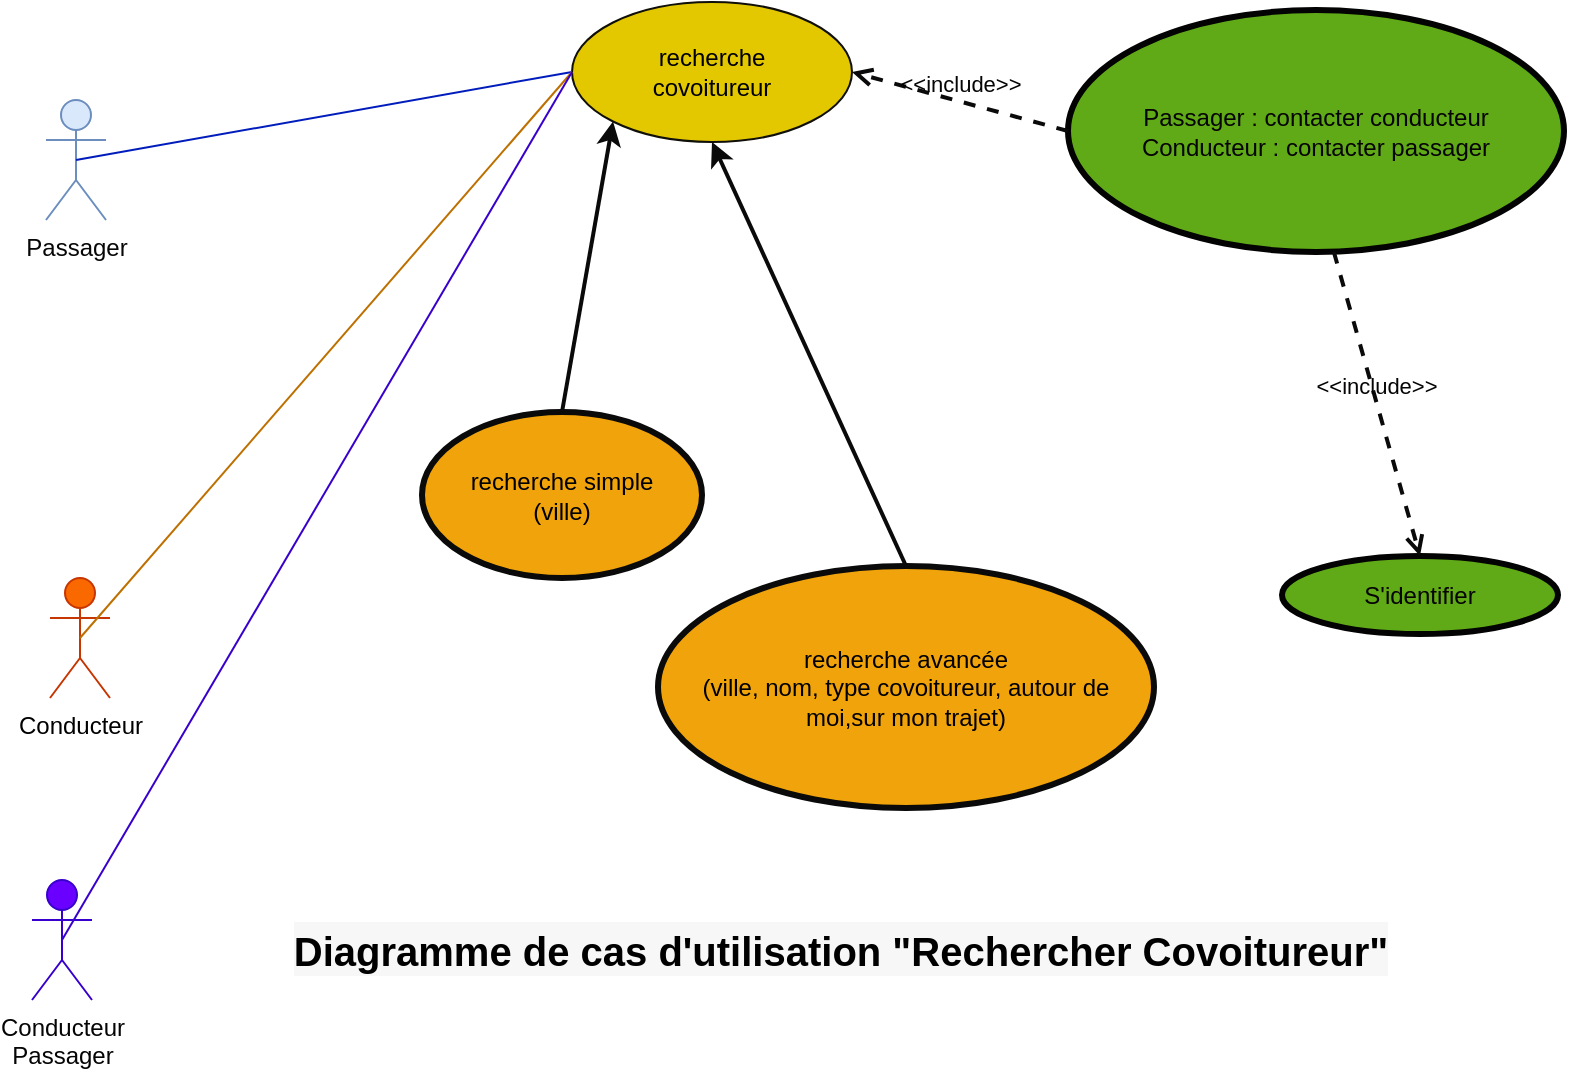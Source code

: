 <mxfile>
    <diagram id="BssXUNw3xtQGtV8NK0rr" name="Page-1">
        <mxGraphModel dx="1146" dy="757" grid="0" gridSize="10" guides="1" tooltips="1" connect="1" arrows="1" fold="1" page="1" pageScale="1" pageWidth="850" pageHeight="1100" background="#ffffff" math="0" shadow="0">
            <root>
                <mxCell id="0"/>
                <mxCell id="1" parent="0"/>
                <mxCell id="3" value="Passager" style="shape=umlActor;verticalLabelPosition=bottom;verticalAlign=top;html=1;fillColor=#dae8fc;strokeColor=#6c8ebf;fontColor=#080707;" parent="1" vertex="1">
                    <mxGeometry x="62" y="196" width="30" height="60" as="geometry"/>
                </mxCell>
                <mxCell id="4" value="Conducteur" style="shape=umlActor;verticalLabelPosition=bottom;verticalAlign=top;html=1;fillColor=#fa6800;strokeColor=#C73500;fontColor=#000000;" parent="1" vertex="1">
                    <mxGeometry x="64" y="435" width="30" height="60" as="geometry"/>
                </mxCell>
                <mxCell id="5" value="recherche &lt;br&gt;covoitureur" style="ellipse;whiteSpace=wrap;html=1;fillColor=#e3c800;strokeColor=#100f0a;fontColor=#000000;" parent="1" vertex="1">
                    <mxGeometry x="325" y="147" width="140" height="70" as="geometry"/>
                </mxCell>
                <mxCell id="6" value="recherche simple&lt;br&gt;(ville)" style="ellipse;whiteSpace=wrap;html=1;fillColor=#f0a30a;strokeColor=#0b0a0a;fontColor=#000000;strokeWidth=3;" parent="1" vertex="1">
                    <mxGeometry x="250" y="352" width="140" height="83" as="geometry"/>
                </mxCell>
                <mxCell id="8" value="recherche avancée&lt;br&gt;(ville, nom, type covoitureur, autour de moi,sur mon trajet)" style="ellipse;whiteSpace=wrap;html=1;fillColor=#f0a30a;strokeColor=#0b0a0a;fontColor=#000000;strokeWidth=3;" parent="1" vertex="1">
                    <mxGeometry x="368" y="429" width="248" height="121" as="geometry"/>
                </mxCell>
                <mxCell id="9" value="Passager : contacter conducteur&lt;br&gt;Conducteur : contacter passager" style="ellipse;whiteSpace=wrap;html=1;fillColor=#60a917;strokeColor=#020302;fontColor=#060404;strokeWidth=3;" parent="1" vertex="1">
                    <mxGeometry x="573" y="151" width="248" height="121" as="geometry"/>
                </mxCell>
                <mxCell id="10" value="S'identifier" style="ellipse;whiteSpace=wrap;html=1;fillColor=#60a917;strokeColor=#020302;fontColor=#060404;strokeWidth=3;" parent="1" vertex="1">
                    <mxGeometry x="680" y="424" width="138" height="39" as="geometry"/>
                </mxCell>
                <mxCell id="11" value="" style="endArrow=none;html=1;fontColor=#060404;exitX=0.5;exitY=0.5;exitDx=0;exitDy=0;exitPerimeter=0;entryX=0;entryY=0.5;entryDx=0;entryDy=0;fillColor=#0050ef;strokeColor=#001DBC;" parent="1" source="3" target="5" edge="1">
                    <mxGeometry width="50" height="50" relative="1" as="geometry">
                        <mxPoint x="216" y="230" as="sourcePoint"/>
                        <mxPoint x="266" y="180" as="targetPoint"/>
                    </mxGeometry>
                </mxCell>
                <mxCell id="12" value="" style="endArrow=none;html=1;fontColor=#060404;exitX=0.5;exitY=0.5;exitDx=0;exitDy=0;exitPerimeter=0;fillColor=#f0a30a;strokeColor=#BD7000;entryX=0;entryY=0.5;entryDx=0;entryDy=0;" parent="1" source="4" target="5" edge="1">
                    <mxGeometry width="50" height="50" relative="1" as="geometry">
                        <mxPoint x="87" y="236" as="sourcePoint"/>
                        <mxPoint x="304" y="215" as="targetPoint"/>
                    </mxGeometry>
                </mxCell>
                <mxCell id="13" value="" style="endArrow=classic;html=1;fontColor=#060404;exitX=0.5;exitY=0;exitDx=0;exitDy=0;entryX=0;entryY=1;entryDx=0;entryDy=0;strokeColor=#0b0a0a;strokeWidth=2;" parent="1" source="6" target="5" edge="1">
                    <mxGeometry width="50" height="50" relative="1" as="geometry">
                        <mxPoint x="399" y="413" as="sourcePoint"/>
                        <mxPoint x="449" y="363" as="targetPoint"/>
                    </mxGeometry>
                </mxCell>
                <mxCell id="14" value="" style="endArrow=classic;html=1;fontColor=#060404;exitX=0.5;exitY=0;exitDx=0;exitDy=0;entryX=0.5;entryY=1;entryDx=0;entryDy=0;strokeColor=#0b0a0a;strokeWidth=2;" parent="1" source="8" target="5" edge="1">
                    <mxGeometry width="50" height="50" relative="1" as="geometry">
                        <mxPoint x="450.75" y="385.25" as="sourcePoint"/>
                        <mxPoint x="533.253" y="241.999" as="targetPoint"/>
                    </mxGeometry>
                </mxCell>
                <mxCell id="19" value="&amp;lt;&amp;lt;include&amp;gt;&amp;gt;" style="html=1;verticalAlign=bottom;labelBackgroundColor=none;endArrow=open;endFill=0;dashed=1;strokeColor=#0b0a0a;strokeWidth=2;fontColor=#060404;exitX=0;exitY=0.5;exitDx=0;exitDy=0;entryX=1;entryY=0.5;entryDx=0;entryDy=0;" parent="1" source="9" target="5" edge="1">
                    <mxGeometry width="160" relative="1" as="geometry">
                        <mxPoint x="544" y="349" as="sourcePoint"/>
                        <mxPoint x="537" y="314" as="targetPoint"/>
                    </mxGeometry>
                </mxCell>
                <mxCell id="20" value="&amp;lt;&amp;lt;include&amp;gt;&amp;gt;" style="html=1;verticalAlign=bottom;labelBackgroundColor=none;endArrow=open;endFill=0;dashed=1;strokeColor=#0b0a0a;strokeWidth=2;fontColor=#060404;exitX=0.536;exitY=1;exitDx=0;exitDy=0;entryX=0.5;entryY=0;entryDx=0;entryDy=0;exitPerimeter=0;" parent="1" source="9" target="10" edge="1">
                    <mxGeometry width="160" relative="1" as="geometry">
                        <mxPoint x="644" y="347.5" as="sourcePoint"/>
                        <mxPoint x="536" y="318" as="targetPoint"/>
                    </mxGeometry>
                </mxCell>
                <mxCell id="21" value="&lt;span style=&quot;background-color: rgb(247, 247, 247);&quot;&gt;&lt;span style=&quot;color: rgb(0, 0, 0); font-family: Calibri, sans-serif; font-size: 20px; text-align: start;&quot;&gt;Diagramme de cas d'utilisation &quot;&lt;/span&gt;&lt;span style=&quot;color: rgb(0, 0, 0); font-family: Calibri, sans-serif; font-size: 20px; text-align: start;&quot;&gt;Rechercher Covoitureur&lt;/span&gt;&lt;span style=&quot;color: rgb(0, 0, 0); font-family: Calibri, sans-serif; font-size: 20px; text-align: start;&quot;&gt;&quot;&lt;/span&gt;&lt;/span&gt;" style="text;strokeColor=none;fillColor=none;html=1;fontSize=24;fontStyle=1;verticalAlign=middle;align=center;fontColor=#070303;" parent="1" vertex="1">
                    <mxGeometry x="212" y="597" width="493" height="47" as="geometry"/>
                </mxCell>
                <mxCell id="22" value="Conducteur&lt;br&gt;Passager" style="shape=umlActor;verticalLabelPosition=bottom;verticalAlign=top;html=1;fillColor=#6a00ff;strokeColor=#3700CC;fontColor=#050505;" vertex="1" parent="1">
                    <mxGeometry x="55" y="586" width="30" height="60" as="geometry"/>
                </mxCell>
                <mxCell id="23" value="" style="endArrow=none;html=1;fontColor=#070303;exitX=0.5;exitY=0.5;exitDx=0;exitDy=0;exitPerimeter=0;fillColor=#6a00ff;strokeColor=#3700CC;entryX=0;entryY=0.5;entryDx=0;entryDy=0;" edge="1" parent="1" source="22" target="5">
                    <mxGeometry width="50" height="50" relative="1" as="geometry">
                        <mxPoint x="77" y="688" as="sourcePoint"/>
                        <mxPoint x="251" y="172" as="targetPoint"/>
                    </mxGeometry>
                </mxCell>
            </root>
        </mxGraphModel>
    </diagram>
</mxfile>